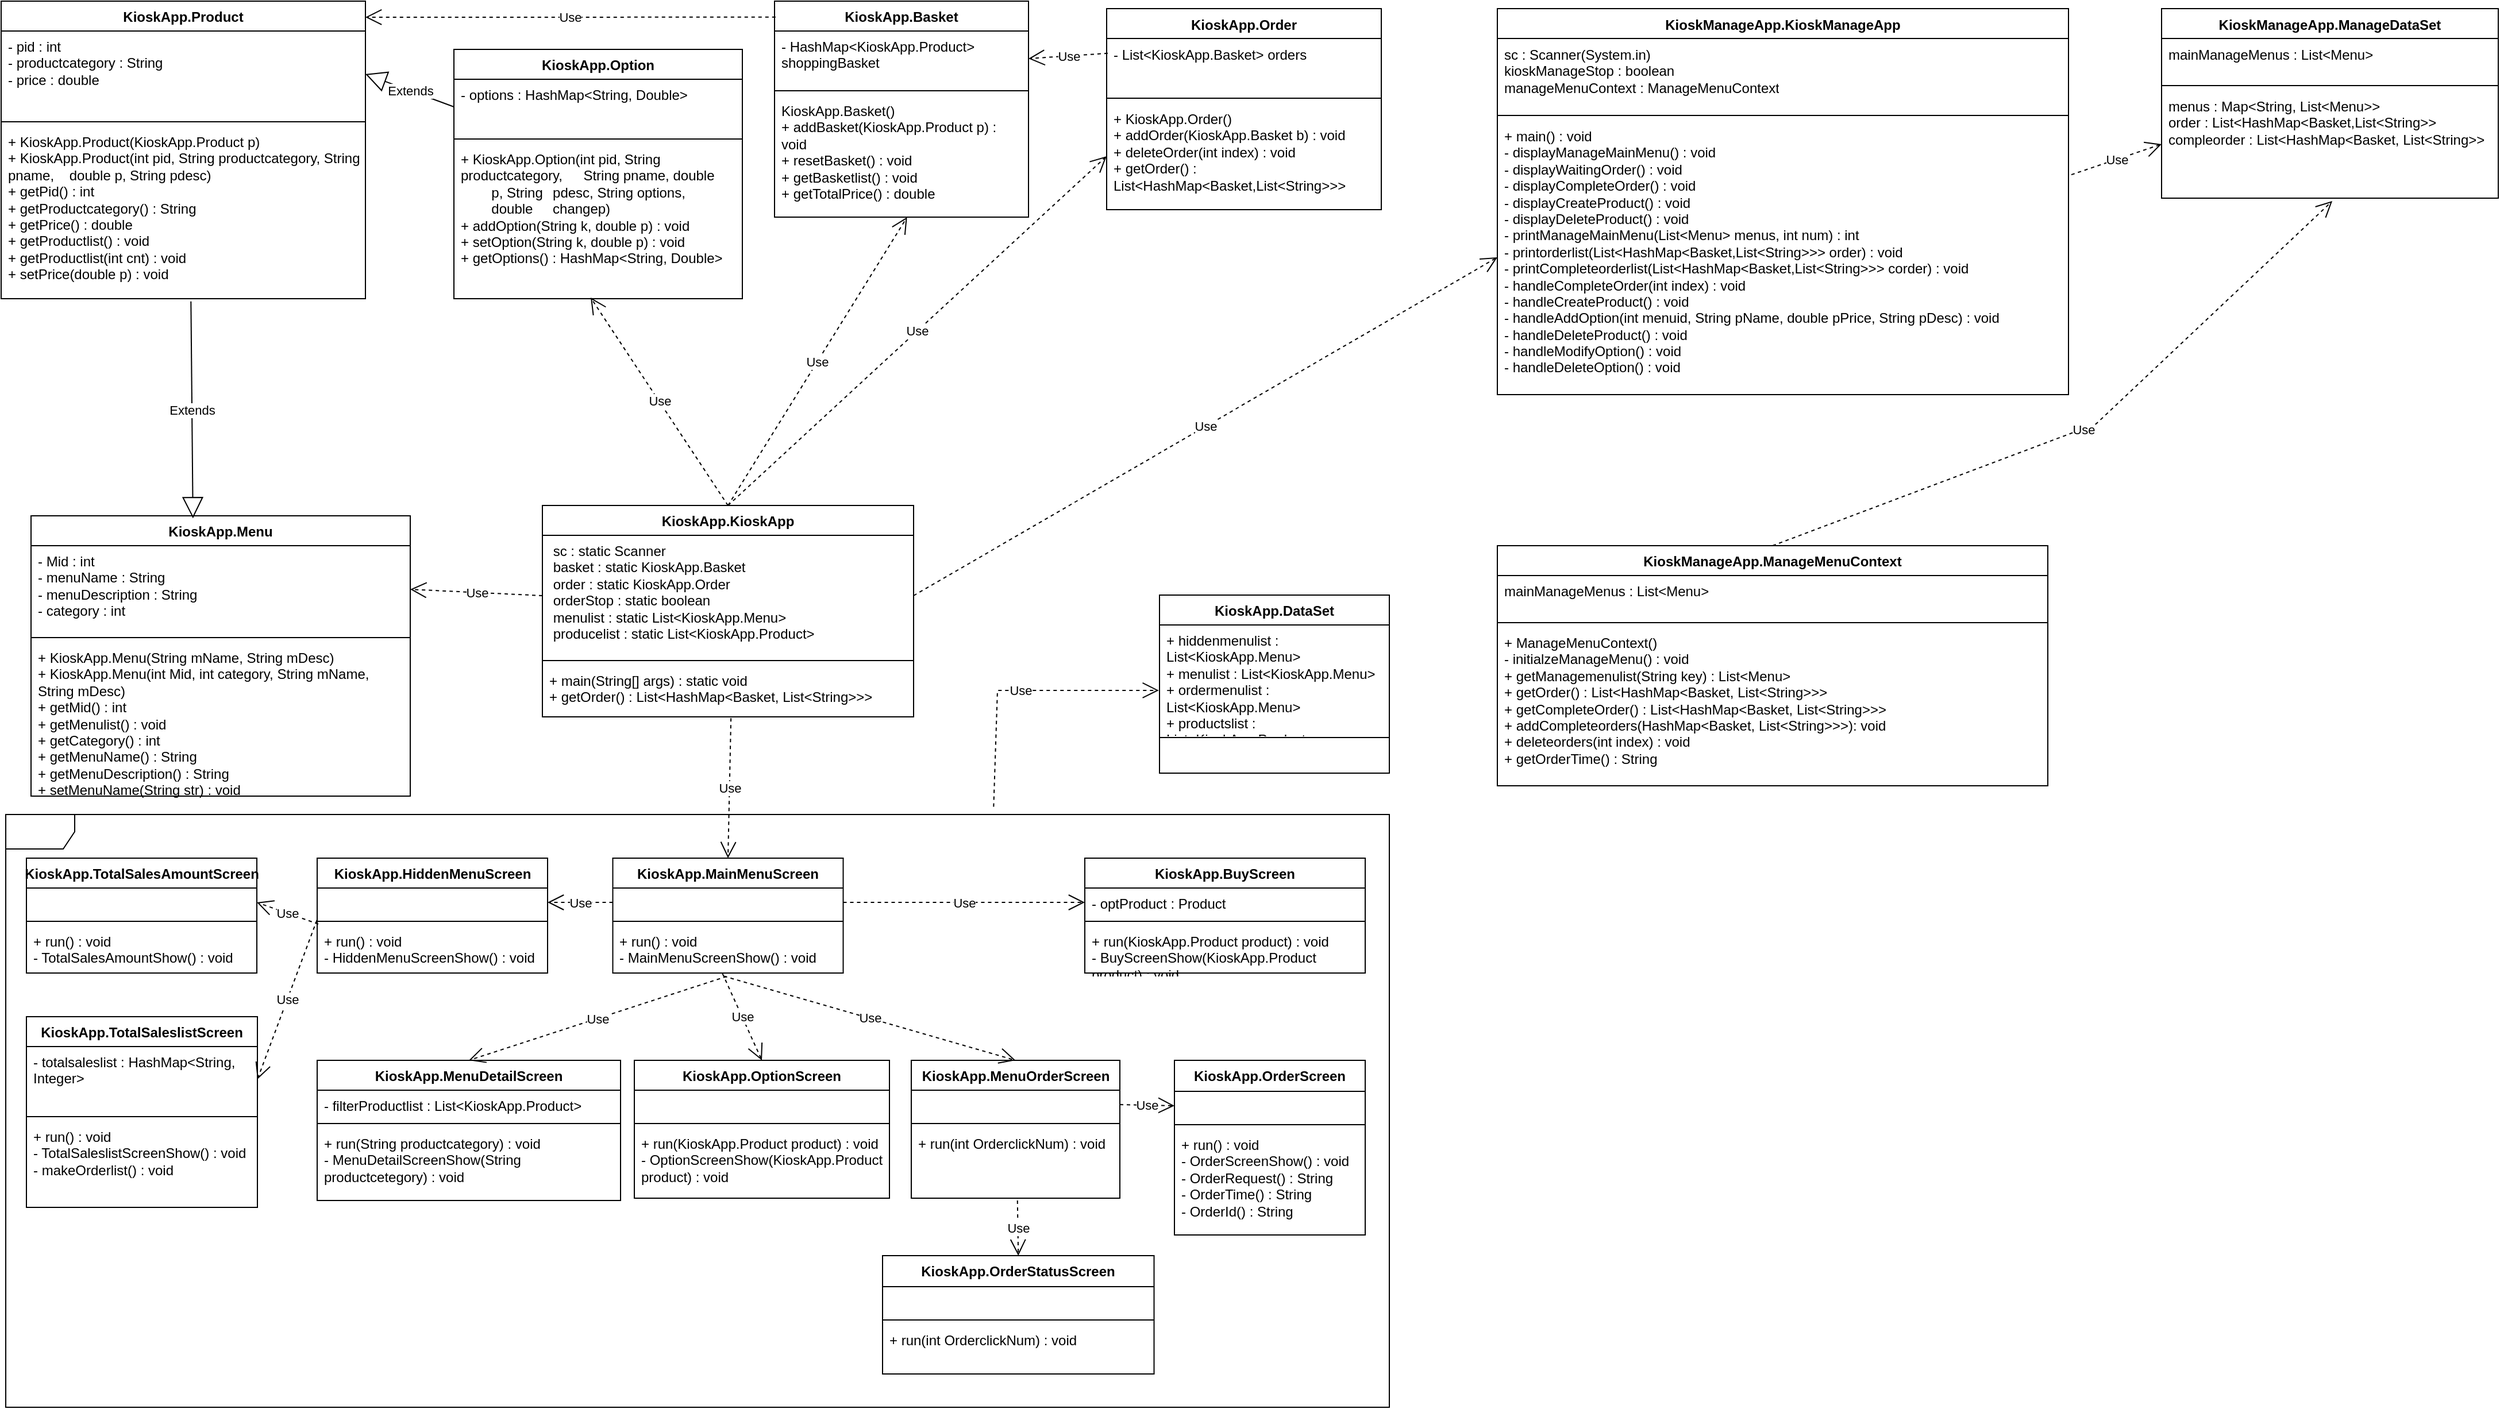 <mxfile version="21.3.7" type="device">
  <diagram name="페이지-1" id="8chevE5_EjU0UTJ9_h3Y">
    <mxGraphModel dx="1409" dy="1591" grid="0" gridSize="10" guides="1" tooltips="1" connect="1" arrows="1" fold="1" page="1" pageScale="1" pageWidth="827" pageHeight="1169" math="0" shadow="0">
      <root>
        <mxCell id="0" />
        <mxCell id="1" parent="0" />
        <mxCell id="Js4T_GquCvH0LP4qP8VL-1" value="KioskApp.KioskApp" style="swimlane;fontStyle=1;align=center;verticalAlign=top;childLayout=stackLayout;horizontal=1;startSize=26;horizontalStack=0;resizeParent=1;resizeParentMax=0;resizeLast=0;collapsible=1;marginBottom=0;whiteSpace=wrap;html=1;" parent="1" vertex="1">
          <mxGeometry x="482" y="454" width="323" height="184" as="geometry" />
        </mxCell>
        <mxCell id="Js4T_GquCvH0LP4qP8VL-2" value="&amp;nbsp;sc : static Scanner&lt;br&gt;&amp;nbsp;basket : static KioskApp.Basket&lt;br&gt;&amp;nbsp;order : static KioskApp.Order&lt;br&gt;&amp;nbsp;orderStop : static boolean&lt;br&gt;&amp;nbsp;menulist : static List&amp;lt;KioskApp.Menu&amp;gt;&lt;br&gt;&amp;nbsp;producelist : static List&amp;lt;KioskApp.Product&amp;gt;" style="text;strokeColor=none;fillColor=none;align=left;verticalAlign=top;spacingLeft=4;spacingRight=4;overflow=hidden;rotatable=0;points=[[0,0.5],[1,0.5]];portConstraint=eastwest;whiteSpace=wrap;html=1;" parent="Js4T_GquCvH0LP4qP8VL-1" vertex="1">
          <mxGeometry y="26" width="323" height="105" as="geometry" />
        </mxCell>
        <mxCell id="Js4T_GquCvH0LP4qP8VL-3" value="" style="line;strokeWidth=1;fillColor=none;align=left;verticalAlign=middle;spacingTop=-1;spacingLeft=3;spacingRight=3;rotatable=0;labelPosition=right;points=[];portConstraint=eastwest;strokeColor=inherit;" parent="Js4T_GquCvH0LP4qP8VL-1" vertex="1">
          <mxGeometry y="131" width="323" height="8" as="geometry" />
        </mxCell>
        <mxCell id="Js4T_GquCvH0LP4qP8VL-4" value="+ main(String[] args) : static void&lt;br&gt;+ getOrder() : List&amp;lt;HashMap&amp;lt;Basket, List&amp;lt;String&amp;gt;&amp;gt;&amp;gt;" style="text;strokeColor=none;fillColor=none;align=left;verticalAlign=top;spacingLeft=4;spacingRight=4;overflow=hidden;rotatable=0;points=[[0,0.5],[1,0.5]];portConstraint=eastwest;whiteSpace=wrap;html=1;" parent="Js4T_GquCvH0LP4qP8VL-1" vertex="1">
          <mxGeometry y="139" width="323" height="45" as="geometry" />
        </mxCell>
        <mxCell id="Js4T_GquCvH0LP4qP8VL-5" value="KioskApp.Product" style="swimlane;fontStyle=1;align=center;verticalAlign=top;childLayout=stackLayout;horizontal=1;startSize=26;horizontalStack=0;resizeParent=1;resizeParentMax=0;resizeLast=0;collapsible=1;marginBottom=0;whiteSpace=wrap;html=1;" parent="1" vertex="1">
          <mxGeometry x="11" y="15" width="317" height="259" as="geometry" />
        </mxCell>
        <mxCell id="Js4T_GquCvH0LP4qP8VL-6" value="- pid : int&lt;br&gt;- productcategory : String&lt;br&gt;- price : double" style="text;strokeColor=none;fillColor=none;align=left;verticalAlign=top;spacingLeft=4;spacingRight=4;overflow=hidden;rotatable=0;points=[[0,0.5],[1,0.5]];portConstraint=eastwest;whiteSpace=wrap;html=1;" parent="Js4T_GquCvH0LP4qP8VL-5" vertex="1">
          <mxGeometry y="26" width="317" height="75" as="geometry" />
        </mxCell>
        <mxCell id="Js4T_GquCvH0LP4qP8VL-7" value="" style="line;strokeWidth=1;fillColor=none;align=left;verticalAlign=middle;spacingTop=-1;spacingLeft=3;spacingRight=3;rotatable=0;labelPosition=right;points=[];portConstraint=eastwest;strokeColor=inherit;" parent="Js4T_GquCvH0LP4qP8VL-5" vertex="1">
          <mxGeometry y="101" width="317" height="8" as="geometry" />
        </mxCell>
        <mxCell id="Js4T_GquCvH0LP4qP8VL-8" value="+ KioskApp.Product(KioskApp.Product p)&lt;br&gt;+ KioskApp.Product(int pid, String productcategory, String pname, &lt;span style=&quot;white-space: pre;&quot;&gt;&#x9;&lt;/span&gt;double p, String pdesc)&lt;br&gt;+ getPid() : int&lt;br&gt;+ getProductcategory() : String&lt;br&gt;+ getPrice() : double&lt;br&gt;+ getProductlist() : void&lt;br&gt;+ getProductlist(int cnt) : void&lt;br&gt;+ setPrice(double p) : void&lt;br&gt;" style="text;strokeColor=none;fillColor=none;align=left;verticalAlign=top;spacingLeft=4;spacingRight=4;overflow=hidden;rotatable=0;points=[[0,0.5],[1,0.5]];portConstraint=eastwest;whiteSpace=wrap;html=1;" parent="Js4T_GquCvH0LP4qP8VL-5" vertex="1">
          <mxGeometry y="109" width="317" height="150" as="geometry" />
        </mxCell>
        <mxCell id="Js4T_GquCvH0LP4qP8VL-9" value="KioskApp.Menu" style="swimlane;fontStyle=1;align=center;verticalAlign=top;childLayout=stackLayout;horizontal=1;startSize=26;horizontalStack=0;resizeParent=1;resizeParentMax=0;resizeLast=0;collapsible=1;marginBottom=0;whiteSpace=wrap;html=1;" parent="1" vertex="1">
          <mxGeometry x="37" y="463" width="330" height="244" as="geometry" />
        </mxCell>
        <mxCell id="Js4T_GquCvH0LP4qP8VL-10" value="- Mid : int&lt;br&gt;- menuName : String&lt;br&gt;- menuDescription : String&lt;br&gt;- category : int" style="text;strokeColor=none;fillColor=none;align=left;verticalAlign=top;spacingLeft=4;spacingRight=4;overflow=hidden;rotatable=0;points=[[0,0.5],[1,0.5]];portConstraint=eastwest;whiteSpace=wrap;html=1;" parent="Js4T_GquCvH0LP4qP8VL-9" vertex="1">
          <mxGeometry y="26" width="330" height="76" as="geometry" />
        </mxCell>
        <mxCell id="Js4T_GquCvH0LP4qP8VL-11" value="" style="line;strokeWidth=1;fillColor=none;align=left;verticalAlign=middle;spacingTop=-1;spacingLeft=3;spacingRight=3;rotatable=0;labelPosition=right;points=[];portConstraint=eastwest;strokeColor=inherit;" parent="Js4T_GquCvH0LP4qP8VL-9" vertex="1">
          <mxGeometry y="102" width="330" height="8" as="geometry" />
        </mxCell>
        <mxCell id="Js4T_GquCvH0LP4qP8VL-12" value="+ KioskApp.Menu(String mName, String mDesc)&lt;br&gt;+ KioskApp.Menu(int Mid, int category, String mName, String mDesc)&lt;br&gt;+ getMid() : int&lt;br&gt;+ getMenulist() : void&lt;br&gt;+ getCategory() : int&lt;br&gt;+ getMenuName() : String&lt;br&gt;+ getMenuDescription() : String&lt;br&gt;+ setMenuName(String str) : void" style="text;strokeColor=none;fillColor=none;align=left;verticalAlign=top;spacingLeft=4;spacingRight=4;overflow=hidden;rotatable=0;points=[[0,0.5],[1,0.5]];portConstraint=eastwest;whiteSpace=wrap;html=1;" parent="Js4T_GquCvH0LP4qP8VL-9" vertex="1">
          <mxGeometry y="110" width="330" height="134" as="geometry" />
        </mxCell>
        <mxCell id="Js4T_GquCvH0LP4qP8VL-13" value="Extends" style="endArrow=block;endSize=16;endFill=0;html=1;rounded=0;exitX=0.521;exitY=1.016;exitDx=0;exitDy=0;exitPerimeter=0;entryX=0.427;entryY=0.009;entryDx=0;entryDy=0;entryPerimeter=0;" parent="1" source="Js4T_GquCvH0LP4qP8VL-8" target="Js4T_GquCvH0LP4qP8VL-9" edge="1">
          <mxGeometry width="160" relative="1" as="geometry">
            <mxPoint x="327" y="568" as="sourcePoint" />
            <mxPoint x="487" y="568" as="targetPoint" />
          </mxGeometry>
        </mxCell>
        <mxCell id="Js4T_GquCvH0LP4qP8VL-14" value="KioskApp.Order" style="swimlane;fontStyle=1;align=center;verticalAlign=top;childLayout=stackLayout;horizontal=1;startSize=26;horizontalStack=0;resizeParent=1;resizeParentMax=0;resizeLast=0;collapsible=1;marginBottom=0;whiteSpace=wrap;html=1;" parent="1" vertex="1">
          <mxGeometry x="973" y="21.5" width="239" height="175" as="geometry" />
        </mxCell>
        <mxCell id="Js4T_GquCvH0LP4qP8VL-15" value="- List&amp;lt;KioskApp.Basket&amp;gt; orders" style="text;strokeColor=none;fillColor=none;align=left;verticalAlign=top;spacingLeft=4;spacingRight=4;overflow=hidden;rotatable=0;points=[[0,0.5],[1,0.5]];portConstraint=eastwest;whiteSpace=wrap;html=1;" parent="Js4T_GquCvH0LP4qP8VL-14" vertex="1">
          <mxGeometry y="26" width="239" height="48" as="geometry" />
        </mxCell>
        <mxCell id="Js4T_GquCvH0LP4qP8VL-16" value="" style="line;strokeWidth=1;fillColor=none;align=left;verticalAlign=middle;spacingTop=-1;spacingLeft=3;spacingRight=3;rotatable=0;labelPosition=right;points=[];portConstraint=eastwest;strokeColor=inherit;" parent="Js4T_GquCvH0LP4qP8VL-14" vertex="1">
          <mxGeometry y="74" width="239" height="8" as="geometry" />
        </mxCell>
        <mxCell id="Js4T_GquCvH0LP4qP8VL-17" value="+ KioskApp.Order()&lt;br&gt;+ addOrder(KioskApp.Basket b) : void&lt;br&gt;+ deleteOrder(int index) : void&lt;br&gt;+ getOrder() : List&amp;lt;HashMap&amp;lt;Basket,List&amp;lt;String&amp;gt;&amp;gt;&amp;gt;" style="text;strokeColor=none;fillColor=none;align=left;verticalAlign=top;spacingLeft=4;spacingRight=4;overflow=hidden;rotatable=0;points=[[0,0.5],[1,0.5]];portConstraint=eastwest;whiteSpace=wrap;html=1;" parent="Js4T_GquCvH0LP4qP8VL-14" vertex="1">
          <mxGeometry y="82" width="239" height="93" as="geometry" />
        </mxCell>
        <mxCell id="Js4T_GquCvH0LP4qP8VL-28" value="Use" style="endArrow=open;endSize=12;dashed=1;html=1;rounded=0;exitX=0;exitY=0.5;exitDx=0;exitDy=0;entryX=1;entryY=0.5;entryDx=0;entryDy=0;" parent="1" source="Js4T_GquCvH0LP4qP8VL-2" target="Js4T_GquCvH0LP4qP8VL-10" edge="1">
          <mxGeometry width="160" relative="1" as="geometry">
            <mxPoint x="277" y="640" as="sourcePoint" />
            <mxPoint x="437" y="640" as="targetPoint" />
          </mxGeometry>
        </mxCell>
        <mxCell id="Js4T_GquCvH0LP4qP8VL-29" value="Use" style="endArrow=open;endSize=12;dashed=1;html=1;rounded=0;exitX=0.5;exitY=0;exitDx=0;exitDy=0;entryX=0;entryY=0.5;entryDx=0;entryDy=0;" parent="1" source="Js4T_GquCvH0LP4qP8VL-1" target="Js4T_GquCvH0LP4qP8VL-17" edge="1">
          <mxGeometry width="160" relative="1" as="geometry">
            <mxPoint x="624" y="400" as="sourcePoint" />
            <mxPoint x="566" y="400" as="targetPoint" />
          </mxGeometry>
        </mxCell>
        <mxCell id="z8rMpdv3ghvo30qRWJ29-1" value="KioskApp.Basket" style="swimlane;fontStyle=1;align=center;verticalAlign=top;childLayout=stackLayout;horizontal=1;startSize=26;horizontalStack=0;resizeParent=1;resizeParentMax=0;resizeLast=0;collapsible=1;marginBottom=0;whiteSpace=wrap;html=1;" parent="1" vertex="1">
          <mxGeometry x="684" y="15" width="221" height="188" as="geometry" />
        </mxCell>
        <mxCell id="z8rMpdv3ghvo30qRWJ29-2" value="- HashMap&amp;lt;KioskApp.Product&amp;gt; shoppingBasket" style="text;strokeColor=none;fillColor=none;align=left;verticalAlign=top;spacingLeft=4;spacingRight=4;overflow=hidden;rotatable=0;points=[[0,0.5],[1,0.5]];portConstraint=eastwest;whiteSpace=wrap;html=1;" parent="z8rMpdv3ghvo30qRWJ29-1" vertex="1">
          <mxGeometry y="26" width="221" height="48" as="geometry" />
        </mxCell>
        <mxCell id="z8rMpdv3ghvo30qRWJ29-3" value="" style="line;strokeWidth=1;fillColor=none;align=left;verticalAlign=middle;spacingTop=-1;spacingLeft=3;spacingRight=3;rotatable=0;labelPosition=right;points=[];portConstraint=eastwest;strokeColor=inherit;" parent="z8rMpdv3ghvo30qRWJ29-1" vertex="1">
          <mxGeometry y="74" width="221" height="8" as="geometry" />
        </mxCell>
        <mxCell id="z8rMpdv3ghvo30qRWJ29-4" value="KioskApp.Basket()&lt;br&gt;+ addBasket(KioskApp.Product p) : void&lt;br&gt;+ resetBasket() : void&lt;br&gt;+ getBasketlist() : void&lt;br&gt;+ getTotalPrice() : double" style="text;strokeColor=none;fillColor=none;align=left;verticalAlign=top;spacingLeft=4;spacingRight=4;overflow=hidden;rotatable=0;points=[[0,0.5],[1,0.5]];portConstraint=eastwest;whiteSpace=wrap;html=1;" parent="z8rMpdv3ghvo30qRWJ29-1" vertex="1">
          <mxGeometry y="82" width="221" height="106" as="geometry" />
        </mxCell>
        <mxCell id="z8rMpdv3ghvo30qRWJ29-5" value="Use" style="endArrow=open;endSize=12;dashed=1;html=1;rounded=0;exitX=0.5;exitY=0;exitDx=0;exitDy=0;entryX=0.522;entryY=1;entryDx=0;entryDy=0;entryPerimeter=0;" parent="1" source="Js4T_GquCvH0LP4qP8VL-1" target="z8rMpdv3ghvo30qRWJ29-4" edge="1">
          <mxGeometry width="160" relative="1" as="geometry">
            <mxPoint x="594" y="476" as="sourcePoint" />
            <mxPoint x="490" y="137" as="targetPoint" />
          </mxGeometry>
        </mxCell>
        <mxCell id="z8rMpdv3ghvo30qRWJ29-6" value="Use" style="endArrow=open;endSize=12;dashed=1;html=1;rounded=0;exitX=0.004;exitY=0.269;exitDx=0;exitDy=0;entryX=1;entryY=0.5;entryDx=0;entryDy=0;exitPerimeter=0;" parent="1" source="Js4T_GquCvH0LP4qP8VL-15" target="z8rMpdv3ghvo30qRWJ29-2" edge="1">
          <mxGeometry width="160" relative="1" as="geometry">
            <mxPoint x="387" y="504" as="sourcePoint" />
            <mxPoint x="547" y="504" as="targetPoint" />
          </mxGeometry>
        </mxCell>
        <mxCell id="z8rMpdv3ghvo30qRWJ29-7" value="Use" style="endArrow=open;endSize=12;dashed=1;html=1;rounded=0;exitX=0.004;exitY=0.074;exitDx=0;exitDy=0;entryX=1;entryY=0.054;entryDx=0;entryDy=0;exitPerimeter=0;entryPerimeter=0;" parent="1" source="z8rMpdv3ghvo30qRWJ29-1" target="Js4T_GquCvH0LP4qP8VL-5" edge="1">
          <mxGeometry width="160" relative="1" as="geometry">
            <mxPoint x="692" y="84" as="sourcePoint" />
            <mxPoint x="644" y="86" as="targetPoint" />
          </mxGeometry>
        </mxCell>
        <mxCell id="z8rMpdv3ghvo30qRWJ29-8" value="KioskApp.Option" style="swimlane;fontStyle=1;align=center;verticalAlign=top;childLayout=stackLayout;horizontal=1;startSize=26;horizontalStack=0;resizeParent=1;resizeParentMax=0;resizeLast=0;collapsible=1;marginBottom=0;whiteSpace=wrap;html=1;" parent="1" vertex="1">
          <mxGeometry x="405" y="57" width="251" height="217" as="geometry" />
        </mxCell>
        <mxCell id="z8rMpdv3ghvo30qRWJ29-9" value="- options : HashMap&amp;lt;String, Double&amp;gt;" style="text;strokeColor=none;fillColor=none;align=left;verticalAlign=top;spacingLeft=4;spacingRight=4;overflow=hidden;rotatable=0;points=[[0,0.5],[1,0.5]];portConstraint=eastwest;whiteSpace=wrap;html=1;" parent="z8rMpdv3ghvo30qRWJ29-8" vertex="1">
          <mxGeometry y="26" width="251" height="48" as="geometry" />
        </mxCell>
        <mxCell id="z8rMpdv3ghvo30qRWJ29-10" value="" style="line;strokeWidth=1;fillColor=none;align=left;verticalAlign=middle;spacingTop=-1;spacingLeft=3;spacingRight=3;rotatable=0;labelPosition=right;points=[];portConstraint=eastwest;strokeColor=inherit;" parent="z8rMpdv3ghvo30qRWJ29-8" vertex="1">
          <mxGeometry y="74" width="251" height="8" as="geometry" />
        </mxCell>
        <mxCell id="z8rMpdv3ghvo30qRWJ29-11" value="+ KioskApp.Option(int pid, String productcategory, &lt;span style=&quot;white-space: pre;&quot;&gt;&#x9;&lt;/span&gt;String pname, double &lt;span style=&quot;white-space: pre;&quot;&gt;&#x9;&lt;/span&gt;p, String &lt;span style=&quot;white-space: pre;&quot;&gt;&#x9;&lt;/span&gt;pdesc, String options, &lt;span style=&quot;white-space: pre;&quot;&gt;&#x9;&lt;/span&gt;double &lt;span style=&quot;white-space: pre;&quot;&gt;&#x9;&lt;/span&gt;changep)&lt;br&gt;+ addOption(String k, double p) : void&lt;br&gt;+ setOption(String k, double p) : void&lt;br&gt;+ getOptions() : HashMap&amp;lt;String, Double&amp;gt;" style="text;strokeColor=none;fillColor=none;align=left;verticalAlign=top;spacingLeft=4;spacingRight=4;overflow=hidden;rotatable=0;points=[[0,0.5],[1,0.5]];portConstraint=eastwest;whiteSpace=wrap;html=1;" parent="z8rMpdv3ghvo30qRWJ29-8" vertex="1">
          <mxGeometry y="82" width="251" height="135" as="geometry" />
        </mxCell>
        <mxCell id="z8rMpdv3ghvo30qRWJ29-12" value="Extends" style="endArrow=block;endSize=16;endFill=0;html=1;rounded=0;exitX=0;exitY=0.5;exitDx=0;exitDy=0;entryX=1;entryY=0.5;entryDx=0;entryDy=0;" parent="1" source="z8rMpdv3ghvo30qRWJ29-9" target="Js4T_GquCvH0LP4qP8VL-6" edge="1">
          <mxGeometry width="160" relative="1" as="geometry">
            <mxPoint x="194" y="286" as="sourcePoint" />
            <mxPoint x="202" y="476" as="targetPoint" />
          </mxGeometry>
        </mxCell>
        <mxCell id="z8rMpdv3ghvo30qRWJ29-13" value="Use" style="endArrow=open;endSize=12;dashed=1;html=1;rounded=0;exitX=0.5;exitY=0;exitDx=0;exitDy=0;entryX=0.474;entryY=0.993;entryDx=0;entryDy=0;entryPerimeter=0;" parent="1" source="Js4T_GquCvH0LP4qP8VL-1" target="z8rMpdv3ghvo30qRWJ29-11" edge="1">
          <mxGeometry width="160" relative="1" as="geometry">
            <mxPoint x="654" y="464" as="sourcePoint" />
            <mxPoint x="1012" y="225" as="targetPoint" />
          </mxGeometry>
        </mxCell>
        <mxCell id="b_IHAeG3Zsg993ekwTC9-1" value="KioskApp.BuyScreen" style="swimlane;fontStyle=1;align=center;verticalAlign=top;childLayout=stackLayout;horizontal=1;startSize=26;horizontalStack=0;resizeParent=1;resizeParentMax=0;resizeLast=0;collapsible=1;marginBottom=0;whiteSpace=wrap;html=1;" parent="1" vertex="1">
          <mxGeometry x="954" y="761" width="244" height="100" as="geometry" />
        </mxCell>
        <mxCell id="b_IHAeG3Zsg993ekwTC9-2" value="- optProduct : Product" style="text;strokeColor=none;fillColor=none;align=left;verticalAlign=top;spacingLeft=4;spacingRight=4;overflow=hidden;rotatable=0;points=[[0,0.5],[1,0.5]];portConstraint=eastwest;whiteSpace=wrap;html=1;" parent="b_IHAeG3Zsg993ekwTC9-1" vertex="1">
          <mxGeometry y="26" width="244" height="25" as="geometry" />
        </mxCell>
        <mxCell id="b_IHAeG3Zsg993ekwTC9-3" value="" style="line;strokeWidth=1;fillColor=none;align=left;verticalAlign=middle;spacingTop=-1;spacingLeft=3;spacingRight=3;rotatable=0;labelPosition=right;points=[];portConstraint=eastwest;strokeColor=inherit;" parent="b_IHAeG3Zsg993ekwTC9-1" vertex="1">
          <mxGeometry y="51" width="244" height="8" as="geometry" />
        </mxCell>
        <mxCell id="b_IHAeG3Zsg993ekwTC9-4" value="+ run(KioskApp.Product product) : void&lt;br&gt;- BuyScreenShow(KioskApp.Product product) : void" style="text;strokeColor=none;fillColor=none;align=left;verticalAlign=top;spacingLeft=4;spacingRight=4;overflow=hidden;rotatable=0;points=[[0,0.5],[1,0.5]];portConstraint=eastwest;whiteSpace=wrap;html=1;" parent="b_IHAeG3Zsg993ekwTC9-1" vertex="1">
          <mxGeometry y="59" width="244" height="41" as="geometry" />
        </mxCell>
        <mxCell id="b_IHAeG3Zsg993ekwTC9-5" value="KioskApp.DataSet" style="swimlane;fontStyle=1;align=center;verticalAlign=top;childLayout=stackLayout;horizontal=1;startSize=26;horizontalStack=0;resizeParent=1;resizeParentMax=0;resizeLast=0;collapsible=1;marginBottom=0;whiteSpace=wrap;html=1;" parent="1" vertex="1">
          <mxGeometry x="1019" y="532" width="200" height="155" as="geometry" />
        </mxCell>
        <mxCell id="b_IHAeG3Zsg993ekwTC9-6" value="+ hiddenmenulist : List&amp;lt;KioskApp.Menu&amp;gt;&lt;br&gt;+ menulist : List&amp;lt;KioskApp.Menu&amp;gt;&lt;br&gt;+ ordermenulist : List&amp;lt;KioskApp.Menu&amp;gt;&lt;br&gt;+ productslist : List&amp;lt;KioskApp.Product&amp;gt;&lt;br&gt;+ productOptionlist : List&amp;lt;KioskApp.Option&amp;gt;" style="text;strokeColor=none;fillColor=none;align=left;verticalAlign=top;spacingLeft=4;spacingRight=4;overflow=hidden;rotatable=0;points=[[0,0.5],[1,0.5]];portConstraint=eastwest;whiteSpace=wrap;html=1;" parent="b_IHAeG3Zsg993ekwTC9-5" vertex="1">
          <mxGeometry y="26" width="200" height="94" as="geometry" />
        </mxCell>
        <mxCell id="b_IHAeG3Zsg993ekwTC9-7" value="" style="line;strokeWidth=1;fillColor=none;align=left;verticalAlign=middle;spacingTop=-1;spacingLeft=3;spacingRight=3;rotatable=0;labelPosition=right;points=[];portConstraint=eastwest;strokeColor=inherit;" parent="b_IHAeG3Zsg993ekwTC9-5" vertex="1">
          <mxGeometry y="120" width="200" height="8" as="geometry" />
        </mxCell>
        <mxCell id="b_IHAeG3Zsg993ekwTC9-8" value="&amp;nbsp;" style="text;strokeColor=none;fillColor=none;align=left;verticalAlign=top;spacingLeft=4;spacingRight=4;overflow=hidden;rotatable=0;points=[[0,0.5],[1,0.5]];portConstraint=eastwest;whiteSpace=wrap;html=1;" parent="b_IHAeG3Zsg993ekwTC9-5" vertex="1">
          <mxGeometry y="128" width="200" height="27" as="geometry" />
        </mxCell>
        <mxCell id="b_IHAeG3Zsg993ekwTC9-9" value="KioskApp.HiddenMenuScreen" style="swimlane;fontStyle=1;align=center;verticalAlign=top;childLayout=stackLayout;horizontal=1;startSize=26;horizontalStack=0;resizeParent=1;resizeParentMax=0;resizeLast=0;collapsible=1;marginBottom=0;whiteSpace=wrap;html=1;" parent="1" vertex="1">
          <mxGeometry x="286" y="761" width="200.5" height="100" as="geometry" />
        </mxCell>
        <mxCell id="b_IHAeG3Zsg993ekwTC9-10" value="&amp;nbsp;" style="text;strokeColor=none;fillColor=none;align=left;verticalAlign=top;spacingLeft=4;spacingRight=4;overflow=hidden;rotatable=0;points=[[0,0.5],[1,0.5]];portConstraint=eastwest;whiteSpace=wrap;html=1;" parent="b_IHAeG3Zsg993ekwTC9-9" vertex="1">
          <mxGeometry y="26" width="200.5" height="25" as="geometry" />
        </mxCell>
        <mxCell id="b_IHAeG3Zsg993ekwTC9-11" value="" style="line;strokeWidth=1;fillColor=none;align=left;verticalAlign=middle;spacingTop=-1;spacingLeft=3;spacingRight=3;rotatable=0;labelPosition=right;points=[];portConstraint=eastwest;strokeColor=inherit;" parent="b_IHAeG3Zsg993ekwTC9-9" vertex="1">
          <mxGeometry y="51" width="200.5" height="8" as="geometry" />
        </mxCell>
        <mxCell id="b_IHAeG3Zsg993ekwTC9-12" value="+ run() : void&lt;br&gt;- HiddenMenuScreenShow() : void" style="text;strokeColor=none;fillColor=none;align=left;verticalAlign=top;spacingLeft=4;spacingRight=4;overflow=hidden;rotatable=0;points=[[0,0.5],[1,0.5]];portConstraint=eastwest;whiteSpace=wrap;html=1;" parent="b_IHAeG3Zsg993ekwTC9-9" vertex="1">
          <mxGeometry y="59" width="200.5" height="41" as="geometry" />
        </mxCell>
        <mxCell id="b_IHAeG3Zsg993ekwTC9-13" value="KioskApp.MainMenuScreen" style="swimlane;fontStyle=1;align=center;verticalAlign=top;childLayout=stackLayout;horizontal=1;startSize=26;horizontalStack=0;resizeParent=1;resizeParentMax=0;resizeLast=0;collapsible=1;marginBottom=0;whiteSpace=wrap;html=1;" parent="1" vertex="1">
          <mxGeometry x="543.25" y="761" width="200.5" height="100" as="geometry" />
        </mxCell>
        <mxCell id="b_IHAeG3Zsg993ekwTC9-14" value="&amp;nbsp;" style="text;strokeColor=none;fillColor=none;align=left;verticalAlign=top;spacingLeft=4;spacingRight=4;overflow=hidden;rotatable=0;points=[[0,0.5],[1,0.5]];portConstraint=eastwest;whiteSpace=wrap;html=1;" parent="b_IHAeG3Zsg993ekwTC9-13" vertex="1">
          <mxGeometry y="26" width="200.5" height="25" as="geometry" />
        </mxCell>
        <mxCell id="b_IHAeG3Zsg993ekwTC9-15" value="" style="line;strokeWidth=1;fillColor=none;align=left;verticalAlign=middle;spacingTop=-1;spacingLeft=3;spacingRight=3;rotatable=0;labelPosition=right;points=[];portConstraint=eastwest;strokeColor=inherit;" parent="b_IHAeG3Zsg993ekwTC9-13" vertex="1">
          <mxGeometry y="51" width="200.5" height="8" as="geometry" />
        </mxCell>
        <mxCell id="b_IHAeG3Zsg993ekwTC9-16" value="+ run() : void&lt;br&gt;- MainMenuScreenShow() : void" style="text;strokeColor=none;fillColor=none;align=left;verticalAlign=top;spacingLeft=4;spacingRight=4;overflow=hidden;rotatable=0;points=[[0,0.5],[1,0.5]];portConstraint=eastwest;whiteSpace=wrap;html=1;" parent="b_IHAeG3Zsg993ekwTC9-13" vertex="1">
          <mxGeometry y="59" width="200.5" height="41" as="geometry" />
        </mxCell>
        <mxCell id="b_IHAeG3Zsg993ekwTC9-17" value="KioskApp.MenuDetailScreen" style="swimlane;fontStyle=1;align=center;verticalAlign=top;childLayout=stackLayout;horizontal=1;startSize=26;horizontalStack=0;resizeParent=1;resizeParentMax=0;resizeLast=0;collapsible=1;marginBottom=0;whiteSpace=wrap;html=1;" parent="1" vertex="1">
          <mxGeometry x="286" y="937" width="264" height="122" as="geometry" />
        </mxCell>
        <mxCell id="b_IHAeG3Zsg993ekwTC9-18" value="- filterProductlist : List&amp;lt;KioskApp.Product&amp;gt;" style="text;strokeColor=none;fillColor=none;align=left;verticalAlign=top;spacingLeft=4;spacingRight=4;overflow=hidden;rotatable=0;points=[[0,0.5],[1,0.5]];portConstraint=eastwest;whiteSpace=wrap;html=1;" parent="b_IHAeG3Zsg993ekwTC9-17" vertex="1">
          <mxGeometry y="26" width="264" height="25" as="geometry" />
        </mxCell>
        <mxCell id="b_IHAeG3Zsg993ekwTC9-19" value="" style="line;strokeWidth=1;fillColor=none;align=left;verticalAlign=middle;spacingTop=-1;spacingLeft=3;spacingRight=3;rotatable=0;labelPosition=right;points=[];portConstraint=eastwest;strokeColor=inherit;" parent="b_IHAeG3Zsg993ekwTC9-17" vertex="1">
          <mxGeometry y="51" width="264" height="8" as="geometry" />
        </mxCell>
        <mxCell id="b_IHAeG3Zsg993ekwTC9-20" value="+ run(String productcategory) : void&lt;br&gt;- MenuDetailScreenShow(String productcetegory) : void" style="text;strokeColor=none;fillColor=none;align=left;verticalAlign=top;spacingLeft=4;spacingRight=4;overflow=hidden;rotatable=0;points=[[0,0.5],[1,0.5]];portConstraint=eastwest;whiteSpace=wrap;html=1;" parent="b_IHAeG3Zsg993ekwTC9-17" vertex="1">
          <mxGeometry y="59" width="264" height="63" as="geometry" />
        </mxCell>
        <mxCell id="b_IHAeG3Zsg993ekwTC9-21" value="KioskApp.OptionScreen" style="swimlane;fontStyle=1;align=center;verticalAlign=top;childLayout=stackLayout;horizontal=1;startSize=26;horizontalStack=0;resizeParent=1;resizeParentMax=0;resizeLast=0;collapsible=1;marginBottom=0;whiteSpace=wrap;html=1;" parent="1" vertex="1">
          <mxGeometry x="562" y="937" width="222" height="120" as="geometry" />
        </mxCell>
        <mxCell id="b_IHAeG3Zsg993ekwTC9-22" value="&amp;nbsp;" style="text;strokeColor=none;fillColor=none;align=left;verticalAlign=top;spacingLeft=4;spacingRight=4;overflow=hidden;rotatable=0;points=[[0,0.5],[1,0.5]];portConstraint=eastwest;whiteSpace=wrap;html=1;" parent="b_IHAeG3Zsg993ekwTC9-21" vertex="1">
          <mxGeometry y="26" width="222" height="25" as="geometry" />
        </mxCell>
        <mxCell id="b_IHAeG3Zsg993ekwTC9-23" value="" style="line;strokeWidth=1;fillColor=none;align=left;verticalAlign=middle;spacingTop=-1;spacingLeft=3;spacingRight=3;rotatable=0;labelPosition=right;points=[];portConstraint=eastwest;strokeColor=inherit;" parent="b_IHAeG3Zsg993ekwTC9-21" vertex="1">
          <mxGeometry y="51" width="222" height="8" as="geometry" />
        </mxCell>
        <mxCell id="b_IHAeG3Zsg993ekwTC9-24" value="+ run(KioskApp.Product product) : void&lt;br&gt;- OptionScreenShow(KioskApp.Product product) : void" style="text;strokeColor=none;fillColor=none;align=left;verticalAlign=top;spacingLeft=4;spacingRight=4;overflow=hidden;rotatable=0;points=[[0,0.5],[1,0.5]];portConstraint=eastwest;whiteSpace=wrap;html=1;" parent="b_IHAeG3Zsg993ekwTC9-21" vertex="1">
          <mxGeometry y="59" width="222" height="61" as="geometry" />
        </mxCell>
        <mxCell id="b_IHAeG3Zsg993ekwTC9-25" value="KioskApp.OrderScreen" style="swimlane;fontStyle=1;align=center;verticalAlign=top;childLayout=stackLayout;horizontal=1;startSize=27;horizontalStack=0;resizeParent=1;resizeParentMax=0;resizeLast=0;collapsible=1;marginBottom=0;whiteSpace=wrap;html=1;" parent="1" vertex="1">
          <mxGeometry x="1032" y="937" width="166" height="152" as="geometry" />
        </mxCell>
        <mxCell id="b_IHAeG3Zsg993ekwTC9-26" value="&amp;nbsp;" style="text;strokeColor=none;fillColor=none;align=left;verticalAlign=top;spacingLeft=4;spacingRight=4;overflow=hidden;rotatable=0;points=[[0,0.5],[1,0.5]];portConstraint=eastwest;whiteSpace=wrap;html=1;" parent="b_IHAeG3Zsg993ekwTC9-25" vertex="1">
          <mxGeometry y="27" width="166" height="25" as="geometry" />
        </mxCell>
        <mxCell id="b_IHAeG3Zsg993ekwTC9-27" value="" style="line;strokeWidth=1;fillColor=none;align=left;verticalAlign=middle;spacingTop=-1;spacingLeft=3;spacingRight=3;rotatable=0;labelPosition=right;points=[];portConstraint=eastwest;strokeColor=inherit;" parent="b_IHAeG3Zsg993ekwTC9-25" vertex="1">
          <mxGeometry y="52" width="166" height="8" as="geometry" />
        </mxCell>
        <mxCell id="b_IHAeG3Zsg993ekwTC9-28" value="+ run() : void&lt;br&gt;- OrderScreenShow() : void&lt;br&gt;- OrderRequest() : String&lt;br&gt;- OrderTime() : String&lt;br&gt;- OrderId() : String" style="text;strokeColor=none;fillColor=none;align=left;verticalAlign=top;spacingLeft=4;spacingRight=4;overflow=hidden;rotatable=0;points=[[0,0.5],[1,0.5]];portConstraint=eastwest;whiteSpace=wrap;html=1;" parent="b_IHAeG3Zsg993ekwTC9-25" vertex="1">
          <mxGeometry y="60" width="166" height="92" as="geometry" />
        </mxCell>
        <mxCell id="b_IHAeG3Zsg993ekwTC9-29" value="KioskApp.TotalSalesAmountScreen" style="swimlane;fontStyle=1;align=center;verticalAlign=top;childLayout=stackLayout;horizontal=1;startSize=26;horizontalStack=0;resizeParent=1;resizeParentMax=0;resizeLast=0;collapsible=1;marginBottom=0;whiteSpace=wrap;html=1;" parent="1" vertex="1">
          <mxGeometry x="33" y="761" width="200.5" height="100" as="geometry" />
        </mxCell>
        <mxCell id="b_IHAeG3Zsg993ekwTC9-30" value="&amp;nbsp;" style="text;strokeColor=none;fillColor=none;align=left;verticalAlign=top;spacingLeft=4;spacingRight=4;overflow=hidden;rotatable=0;points=[[0,0.5],[1,0.5]];portConstraint=eastwest;whiteSpace=wrap;html=1;" parent="b_IHAeG3Zsg993ekwTC9-29" vertex="1">
          <mxGeometry y="26" width="200.5" height="25" as="geometry" />
        </mxCell>
        <mxCell id="b_IHAeG3Zsg993ekwTC9-31" value="" style="line;strokeWidth=1;fillColor=none;align=left;verticalAlign=middle;spacingTop=-1;spacingLeft=3;spacingRight=3;rotatable=0;labelPosition=right;points=[];portConstraint=eastwest;strokeColor=inherit;" parent="b_IHAeG3Zsg993ekwTC9-29" vertex="1">
          <mxGeometry y="51" width="200.5" height="8" as="geometry" />
        </mxCell>
        <mxCell id="b_IHAeG3Zsg993ekwTC9-32" value="+ run() : void&lt;br&gt;- TotalSalesAmountShow() : void" style="text;strokeColor=none;fillColor=none;align=left;verticalAlign=top;spacingLeft=4;spacingRight=4;overflow=hidden;rotatable=0;points=[[0,0.5],[1,0.5]];portConstraint=eastwest;whiteSpace=wrap;html=1;" parent="b_IHAeG3Zsg993ekwTC9-29" vertex="1">
          <mxGeometry y="59" width="200.5" height="41" as="geometry" />
        </mxCell>
        <mxCell id="b_IHAeG3Zsg993ekwTC9-33" value="KioskApp.TotalSaleslistScreen" style="swimlane;fontStyle=1;align=center;verticalAlign=top;childLayout=stackLayout;horizontal=1;startSize=26;horizontalStack=0;resizeParent=1;resizeParentMax=0;resizeLast=0;collapsible=1;marginBottom=0;whiteSpace=wrap;html=1;" parent="1" vertex="1">
          <mxGeometry x="33" y="899" width="201" height="166" as="geometry" />
        </mxCell>
        <mxCell id="b_IHAeG3Zsg993ekwTC9-34" value="- totalsaleslist : HashMap&amp;lt;String, Integer&amp;gt;" style="text;strokeColor=none;fillColor=none;align=left;verticalAlign=top;spacingLeft=4;spacingRight=4;overflow=hidden;rotatable=0;points=[[0,0.5],[1,0.5]];portConstraint=eastwest;whiteSpace=wrap;html=1;" parent="b_IHAeG3Zsg993ekwTC9-33" vertex="1">
          <mxGeometry y="26" width="201" height="57" as="geometry" />
        </mxCell>
        <mxCell id="b_IHAeG3Zsg993ekwTC9-35" value="" style="line;strokeWidth=1;fillColor=none;align=left;verticalAlign=middle;spacingTop=-1;spacingLeft=3;spacingRight=3;rotatable=0;labelPosition=right;points=[];portConstraint=eastwest;strokeColor=inherit;" parent="b_IHAeG3Zsg993ekwTC9-33" vertex="1">
          <mxGeometry y="83" width="201" height="8" as="geometry" />
        </mxCell>
        <mxCell id="b_IHAeG3Zsg993ekwTC9-36" value="+ run() : void&lt;br&gt;- TotalSaleslistScreenShow() : void&lt;br&gt;- makeOrderlist() : void" style="text;strokeColor=none;fillColor=none;align=left;verticalAlign=top;spacingLeft=4;spacingRight=4;overflow=hidden;rotatable=0;points=[[0,0.5],[1,0.5]];portConstraint=eastwest;whiteSpace=wrap;html=1;" parent="b_IHAeG3Zsg993ekwTC9-33" vertex="1">
          <mxGeometry y="91" width="201" height="75" as="geometry" />
        </mxCell>
        <mxCell id="b_IHAeG3Zsg993ekwTC9-37" value="Use" style="endArrow=open;endSize=12;dashed=1;html=1;rounded=0;exitX=0.508;exitY=1.026;exitDx=0;exitDy=0;entryX=0.5;entryY=0;entryDx=0;entryDy=0;exitPerimeter=0;" parent="1" source="Js4T_GquCvH0LP4qP8VL-4" target="b_IHAeG3Zsg993ekwTC9-13" edge="1">
          <mxGeometry width="160" relative="1" as="geometry">
            <mxPoint x="492" y="543" as="sourcePoint" />
            <mxPoint x="386" y="540" as="targetPoint" />
          </mxGeometry>
        </mxCell>
        <mxCell id="b_IHAeG3Zsg993ekwTC9-38" value="Use" style="endArrow=open;endSize=12;dashed=1;html=1;rounded=0;exitX=0;exitY=0.5;exitDx=0;exitDy=0;entryX=1;entryY=0.5;entryDx=0;entryDy=0;" parent="1" source="b_IHAeG3Zsg993ekwTC9-14" target="b_IHAeG3Zsg993ekwTC9-10" edge="1">
          <mxGeometry width="160" relative="1" as="geometry">
            <mxPoint x="502" y="553" as="sourcePoint" />
            <mxPoint x="396" y="550" as="targetPoint" />
          </mxGeometry>
        </mxCell>
        <mxCell id="b_IHAeG3Zsg993ekwTC9-39" value="Use" style="endArrow=open;endSize=12;dashed=1;html=1;rounded=0;exitX=0.005;exitY=-0.039;exitDx=0;exitDy=0;entryX=1;entryY=0.5;entryDx=0;entryDy=0;exitPerimeter=0;" parent="1" source="b_IHAeG3Zsg993ekwTC9-12" target="b_IHAeG3Zsg993ekwTC9-30" edge="1">
          <mxGeometry width="160" relative="1" as="geometry">
            <mxPoint x="512" y="563" as="sourcePoint" />
            <mxPoint x="406" y="560" as="targetPoint" />
          </mxGeometry>
        </mxCell>
        <mxCell id="b_IHAeG3Zsg993ekwTC9-40" value="Use" style="endArrow=open;endSize=12;dashed=1;html=1;rounded=0;exitX=-0.001;exitY=-0.125;exitDx=0;exitDy=0;entryX=1;entryY=0.5;entryDx=0;entryDy=0;exitPerimeter=0;" parent="1" source="b_IHAeG3Zsg993ekwTC9-12" target="b_IHAeG3Zsg993ekwTC9-34" edge="1">
          <mxGeometry width="160" relative="1" as="geometry">
            <mxPoint x="522" y="573" as="sourcePoint" />
            <mxPoint x="416" y="570" as="targetPoint" />
          </mxGeometry>
        </mxCell>
        <mxCell id="b_IHAeG3Zsg993ekwTC9-41" value="Use" style="endArrow=open;endSize=12;dashed=1;html=1;rounded=0;exitX=0.494;exitY=1.073;exitDx=0;exitDy=0;entryX=0.5;entryY=0;entryDx=0;entryDy=0;exitPerimeter=0;" parent="1" source="b_IHAeG3Zsg993ekwTC9-16" target="b_IHAeG3Zsg993ekwTC9-17" edge="1">
          <mxGeometry width="160" relative="1" as="geometry">
            <mxPoint x="557" y="725" as="sourcePoint" />
            <mxPoint x="496" y="847" as="targetPoint" />
          </mxGeometry>
        </mxCell>
        <mxCell id="b_IHAeG3Zsg993ekwTC9-42" value="Use" style="endArrow=open;endSize=12;dashed=1;html=1;rounded=0;exitX=0.476;exitY=1.01;exitDx=0;exitDy=0;entryX=0.5;entryY=0;entryDx=0;entryDy=0;exitPerimeter=0;" parent="1" source="b_IHAeG3Zsg993ekwTC9-16" target="b_IHAeG3Zsg993ekwTC9-21" edge="1">
          <mxGeometry width="160" relative="1" as="geometry">
            <mxPoint x="567" y="735" as="sourcePoint" />
            <mxPoint x="506" y="857" as="targetPoint" />
          </mxGeometry>
        </mxCell>
        <mxCell id="b_IHAeG3Zsg993ekwTC9-43" value="Use" style="endArrow=open;endSize=12;dashed=1;html=1;rounded=0;exitX=1;exitY=0.5;exitDx=0;exitDy=0;entryX=0;entryY=0.5;entryDx=0;entryDy=0;" parent="1" source="EI10t5GDT0sosV7Q-k9l-2" target="b_IHAeG3Zsg993ekwTC9-26" edge="1">
          <mxGeometry width="160" relative="1" as="geometry">
            <mxPoint x="657" y="787" as="sourcePoint" />
            <mxPoint x="764" y="946" as="targetPoint" />
          </mxGeometry>
        </mxCell>
        <mxCell id="b_IHAeG3Zsg993ekwTC9-44" value="Use" style="endArrow=open;endSize=12;dashed=1;html=1;rounded=0;exitX=1;exitY=0.5;exitDx=0;exitDy=0;entryX=0;entryY=0.5;entryDx=0;entryDy=0;" parent="1" source="b_IHAeG3Zsg993ekwTC9-14" target="b_IHAeG3Zsg993ekwTC9-2" edge="1">
          <mxGeometry width="160" relative="1" as="geometry">
            <mxPoint x="667" y="797" as="sourcePoint" />
            <mxPoint x="774" y="956" as="targetPoint" />
          </mxGeometry>
        </mxCell>
        <mxCell id="b_IHAeG3Zsg993ekwTC9-45" value="" style="shape=umlFrame;whiteSpace=wrap;html=1;pointerEvents=0;" parent="1" vertex="1">
          <mxGeometry x="15" y="723" width="1204" height="516" as="geometry" />
        </mxCell>
        <mxCell id="b_IHAeG3Zsg993ekwTC9-62" value="Use" style="endArrow=open;endSize=12;dashed=1;html=1;rounded=0;exitX=0.714;exitY=-0.013;exitDx=0;exitDy=0;entryX=-0.003;entryY=0.606;entryDx=0;entryDy=0;exitPerimeter=0;entryPerimeter=0;" parent="1" source="b_IHAeG3Zsg993ekwTC9-45" target="b_IHAeG3Zsg993ekwTC9-6" edge="1">
          <mxGeometry width="160" relative="1" as="geometry">
            <mxPoint x="656" y="637" as="sourcePoint" />
            <mxPoint x="645" y="768" as="targetPoint" />
            <Array as="points">
              <mxPoint x="878" y="615" />
            </Array>
          </mxGeometry>
        </mxCell>
        <mxCell id="EI10t5GDT0sosV7Q-k9l-1" value="KioskApp.MenuOrderScreen" style="swimlane;fontStyle=1;align=center;verticalAlign=top;childLayout=stackLayout;horizontal=1;startSize=26;horizontalStack=0;resizeParent=1;resizeParentMax=0;resizeLast=0;collapsible=1;marginBottom=0;whiteSpace=wrap;html=1;" parent="1" vertex="1">
          <mxGeometry x="803" y="937" width="181.5" height="120" as="geometry" />
        </mxCell>
        <mxCell id="EI10t5GDT0sosV7Q-k9l-2" value="&amp;nbsp;" style="text;strokeColor=none;fillColor=none;align=left;verticalAlign=top;spacingLeft=4;spacingRight=4;overflow=hidden;rotatable=0;points=[[0,0.5],[1,0.5]];portConstraint=eastwest;whiteSpace=wrap;html=1;" parent="EI10t5GDT0sosV7Q-k9l-1" vertex="1">
          <mxGeometry y="26" width="181.5" height="25" as="geometry" />
        </mxCell>
        <mxCell id="EI10t5GDT0sosV7Q-k9l-3" value="" style="line;strokeWidth=1;fillColor=none;align=left;verticalAlign=middle;spacingTop=-1;spacingLeft=3;spacingRight=3;rotatable=0;labelPosition=right;points=[];portConstraint=eastwest;strokeColor=inherit;" parent="EI10t5GDT0sosV7Q-k9l-1" vertex="1">
          <mxGeometry y="51" width="181.5" height="8" as="geometry" />
        </mxCell>
        <mxCell id="EI10t5GDT0sosV7Q-k9l-4" value="+ run(int OrderclickNum) : void" style="text;strokeColor=none;fillColor=none;align=left;verticalAlign=top;spacingLeft=4;spacingRight=4;overflow=hidden;rotatable=0;points=[[0,0.5],[1,0.5]];portConstraint=eastwest;whiteSpace=wrap;html=1;" parent="EI10t5GDT0sosV7Q-k9l-1" vertex="1">
          <mxGeometry y="59" width="181.5" height="61" as="geometry" />
        </mxCell>
        <mxCell id="EI10t5GDT0sosV7Q-k9l-6" value="Use" style="endArrow=open;endSize=12;dashed=1;html=1;rounded=0;exitX=0.482;exitY=1.067;exitDx=0;exitDy=0;entryX=0.5;entryY=0;entryDx=0;entryDy=0;exitPerimeter=0;" parent="1" source="b_IHAeG3Zsg993ekwTC9-16" target="EI10t5GDT0sosV7Q-k9l-1" edge="1">
          <mxGeometry width="160" relative="1" as="geometry">
            <mxPoint x="640" y="868" as="sourcePoint" />
            <mxPoint x="625" y="947" as="targetPoint" />
          </mxGeometry>
        </mxCell>
        <mxCell id="7fXC5GVOXGVjONo_cEu1-1" value="KioskApp.OrderStatusScreen" style="swimlane;fontStyle=1;align=center;verticalAlign=top;childLayout=stackLayout;horizontal=1;startSize=27;horizontalStack=0;resizeParent=1;resizeParentMax=0;resizeLast=0;collapsible=1;marginBottom=0;whiteSpace=wrap;html=1;" vertex="1" parent="1">
          <mxGeometry x="778" y="1107" width="236.25" height="103" as="geometry" />
        </mxCell>
        <mxCell id="7fXC5GVOXGVjONo_cEu1-2" value="&amp;nbsp;" style="text;strokeColor=none;fillColor=none;align=left;verticalAlign=top;spacingLeft=4;spacingRight=4;overflow=hidden;rotatable=0;points=[[0,0.5],[1,0.5]];portConstraint=eastwest;whiteSpace=wrap;html=1;" vertex="1" parent="7fXC5GVOXGVjONo_cEu1-1">
          <mxGeometry y="27" width="236.25" height="25" as="geometry" />
        </mxCell>
        <mxCell id="7fXC5GVOXGVjONo_cEu1-3" value="" style="line;strokeWidth=1;fillColor=none;align=left;verticalAlign=middle;spacingTop=-1;spacingLeft=3;spacingRight=3;rotatable=0;labelPosition=right;points=[];portConstraint=eastwest;strokeColor=inherit;" vertex="1" parent="7fXC5GVOXGVjONo_cEu1-1">
          <mxGeometry y="52" width="236.25" height="8" as="geometry" />
        </mxCell>
        <mxCell id="7fXC5GVOXGVjONo_cEu1-4" value="+ run(int OrderclickNum) : void" style="text;strokeColor=none;fillColor=none;align=left;verticalAlign=top;spacingLeft=4;spacingRight=4;overflow=hidden;rotatable=0;points=[[0,0.5],[1,0.5]];portConstraint=eastwest;whiteSpace=wrap;html=1;" vertex="1" parent="7fXC5GVOXGVjONo_cEu1-1">
          <mxGeometry y="60" width="236.25" height="43" as="geometry" />
        </mxCell>
        <mxCell id="7fXC5GVOXGVjONo_cEu1-5" value="Use" style="endArrow=open;endSize=12;dashed=1;html=1;rounded=0;exitX=0.509;exitY=1.033;exitDx=0;exitDy=0;entryX=0.5;entryY=0;entryDx=0;entryDy=0;exitPerimeter=0;" edge="1" parent="1" source="EI10t5GDT0sosV7Q-k9l-4" target="7fXC5GVOXGVjONo_cEu1-1">
          <mxGeometry width="160" relative="1" as="geometry">
            <mxPoint x="650" y="874" as="sourcePoint" />
            <mxPoint x="904" y="947" as="targetPoint" />
          </mxGeometry>
        </mxCell>
        <mxCell id="7fXC5GVOXGVjONo_cEu1-6" value="KioskManageApp.KioskManageApp" style="swimlane;fontStyle=1;align=center;verticalAlign=top;childLayout=stackLayout;horizontal=1;startSize=26;horizontalStack=0;resizeParent=1;resizeParentMax=0;resizeLast=0;collapsible=1;marginBottom=0;whiteSpace=wrap;html=1;" vertex="1" parent="1">
          <mxGeometry x="1313" y="21.5" width="497" height="336" as="geometry" />
        </mxCell>
        <mxCell id="7fXC5GVOXGVjONo_cEu1-7" value="sc : Scanner(System.in)&lt;br&gt;kioskManageStop : boolean&lt;br&gt;manageMenuContext : ManageMenuContext&lt;br&gt;&lt;br&gt;" style="text;strokeColor=none;fillColor=none;align=left;verticalAlign=top;spacingLeft=4;spacingRight=4;overflow=hidden;rotatable=0;points=[[0,0.5],[1,0.5]];portConstraint=eastwest;whiteSpace=wrap;html=1;" vertex="1" parent="7fXC5GVOXGVjONo_cEu1-6">
          <mxGeometry y="26" width="497" height="63" as="geometry" />
        </mxCell>
        <mxCell id="7fXC5GVOXGVjONo_cEu1-8" value="" style="line;strokeWidth=1;fillColor=none;align=left;verticalAlign=middle;spacingTop=-1;spacingLeft=3;spacingRight=3;rotatable=0;labelPosition=right;points=[];portConstraint=eastwest;strokeColor=inherit;" vertex="1" parent="7fXC5GVOXGVjONo_cEu1-6">
          <mxGeometry y="89" width="497" height="8" as="geometry" />
        </mxCell>
        <mxCell id="7fXC5GVOXGVjONo_cEu1-9" value="+ main() : void&lt;br&gt;- displayManageMainMenu() : void&lt;br&gt;- displayWaitingOrder() : void&lt;br&gt;- displayCompleteOrder() : void&lt;br&gt;- displayCreateProduct() : void&lt;br&gt;- displayDeleteProduct() : void&lt;br&gt;- printManageMainMenu(List&amp;lt;Menu&amp;gt; menus, int num) : int&lt;br&gt;- printorderlist(List&amp;lt;HashMap&amp;lt;Basket,List&amp;lt;String&amp;gt;&amp;gt;&amp;gt; order) : void&lt;br&gt;- printCompleteorderlist(List&amp;lt;HashMap&amp;lt;Basket,List&amp;lt;String&amp;gt;&amp;gt;&amp;gt; corder) : void&lt;br&gt;- handleCompleteOrder(int index) : void&lt;br&gt;- handleCreateProduct() : void&lt;br&gt;- handleAddOption(int menuid, String pName, double pPrice, String pDesc) : void&lt;br&gt;- handleDeleteProduct() : void&lt;br&gt;- handleModifyOption() : void&lt;br&gt;- handleDeleteOption() : void" style="text;strokeColor=none;fillColor=none;align=left;verticalAlign=top;spacingLeft=4;spacingRight=4;overflow=hidden;rotatable=0;points=[[0,0.5],[1,0.5]];portConstraint=eastwest;whiteSpace=wrap;html=1;" vertex="1" parent="7fXC5GVOXGVjONo_cEu1-6">
          <mxGeometry y="97" width="497" height="239" as="geometry" />
        </mxCell>
        <mxCell id="7fXC5GVOXGVjONo_cEu1-10" value="Use" style="endArrow=open;endSize=12;dashed=1;html=1;rounded=0;exitX=1;exitY=0.5;exitDx=0;exitDy=0;entryX=0;entryY=0.5;entryDx=0;entryDy=0;" edge="1" parent="1" source="Js4T_GquCvH0LP4qP8VL-2" target="7fXC5GVOXGVjONo_cEu1-9">
          <mxGeometry width="160" relative="1" as="geometry">
            <mxPoint x="654" y="464" as="sourcePoint" />
            <mxPoint x="983" y="160" as="targetPoint" />
          </mxGeometry>
        </mxCell>
        <mxCell id="7fXC5GVOXGVjONo_cEu1-11" value="KioskManageApp.ManageDataSet" style="swimlane;fontStyle=1;align=center;verticalAlign=top;childLayout=stackLayout;horizontal=1;startSize=26;horizontalStack=0;resizeParent=1;resizeParentMax=0;resizeLast=0;collapsible=1;marginBottom=0;whiteSpace=wrap;html=1;" vertex="1" parent="1">
          <mxGeometry x="1891" y="21.5" width="293" height="165" as="geometry" />
        </mxCell>
        <mxCell id="7fXC5GVOXGVjONo_cEu1-12" value="mainManageMenus : List&amp;lt;Menu&amp;gt;" style="text;strokeColor=none;fillColor=none;align=left;verticalAlign=top;spacingLeft=4;spacingRight=4;overflow=hidden;rotatable=0;points=[[0,0.5],[1,0.5]];portConstraint=eastwest;whiteSpace=wrap;html=1;" vertex="1" parent="7fXC5GVOXGVjONo_cEu1-11">
          <mxGeometry y="26" width="293" height="37" as="geometry" />
        </mxCell>
        <mxCell id="7fXC5GVOXGVjONo_cEu1-13" value="" style="line;strokeWidth=1;fillColor=none;align=left;verticalAlign=middle;spacingTop=-1;spacingLeft=3;spacingRight=3;rotatable=0;labelPosition=right;points=[];portConstraint=eastwest;strokeColor=inherit;" vertex="1" parent="7fXC5GVOXGVjONo_cEu1-11">
          <mxGeometry y="63" width="293" height="8" as="geometry" />
        </mxCell>
        <mxCell id="7fXC5GVOXGVjONo_cEu1-14" value="menus : Map&amp;lt;String, List&amp;lt;Menu&amp;gt;&amp;gt;&lt;br&gt;order : List&amp;lt;HashMap&amp;lt;Basket,List&amp;lt;String&amp;gt;&amp;gt;&lt;br&gt;compleorder : List&amp;lt;HashMap&amp;lt;Basket, List&amp;lt;String&amp;gt;&amp;gt;" style="text;strokeColor=none;fillColor=none;align=left;verticalAlign=top;spacingLeft=4;spacingRight=4;overflow=hidden;rotatable=0;points=[[0,0.5],[1,0.5]];portConstraint=eastwest;whiteSpace=wrap;html=1;" vertex="1" parent="7fXC5GVOXGVjONo_cEu1-11">
          <mxGeometry y="71" width="293" height="94" as="geometry" />
        </mxCell>
        <mxCell id="7fXC5GVOXGVjONo_cEu1-15" value="Use" style="endArrow=open;endSize=12;dashed=1;html=1;rounded=0;exitX=1.005;exitY=0.199;exitDx=0;exitDy=0;entryX=0;entryY=0.5;entryDx=0;entryDy=0;exitPerimeter=0;" edge="1" parent="1" source="7fXC5GVOXGVjONo_cEu1-9" target="7fXC5GVOXGVjONo_cEu1-14">
          <mxGeometry width="160" relative="1" as="geometry">
            <mxPoint x="815" y="543" as="sourcePoint" />
            <mxPoint x="1323" y="248" as="targetPoint" />
          </mxGeometry>
        </mxCell>
        <mxCell id="7fXC5GVOXGVjONo_cEu1-16" value="KioskManageApp.ManageMenuContext" style="swimlane;fontStyle=1;align=center;verticalAlign=top;childLayout=stackLayout;horizontal=1;startSize=26;horizontalStack=0;resizeParent=1;resizeParentMax=0;resizeLast=0;collapsible=1;marginBottom=0;whiteSpace=wrap;html=1;" vertex="1" parent="1">
          <mxGeometry x="1313" y="489" width="479" height="209" as="geometry" />
        </mxCell>
        <mxCell id="7fXC5GVOXGVjONo_cEu1-17" value="mainManageMenus : List&amp;lt;Menu&amp;gt;" style="text;strokeColor=none;fillColor=none;align=left;verticalAlign=top;spacingLeft=4;spacingRight=4;overflow=hidden;rotatable=0;points=[[0,0.5],[1,0.5]];portConstraint=eastwest;whiteSpace=wrap;html=1;" vertex="1" parent="7fXC5GVOXGVjONo_cEu1-16">
          <mxGeometry y="26" width="479" height="37" as="geometry" />
        </mxCell>
        <mxCell id="7fXC5GVOXGVjONo_cEu1-18" value="" style="line;strokeWidth=1;fillColor=none;align=left;verticalAlign=middle;spacingTop=-1;spacingLeft=3;spacingRight=3;rotatable=0;labelPosition=right;points=[];portConstraint=eastwest;strokeColor=inherit;" vertex="1" parent="7fXC5GVOXGVjONo_cEu1-16">
          <mxGeometry y="63" width="479" height="8" as="geometry" />
        </mxCell>
        <mxCell id="7fXC5GVOXGVjONo_cEu1-19" value="+ ManageMenuContext()&amp;nbsp;&lt;br&gt;- initialzeManageMenu() : void&lt;br&gt;+ getManagemenulist(String key) : List&amp;lt;Menu&amp;gt;&lt;br&gt;+ getOrder() : List&amp;lt;HashMap&amp;lt;Basket, List&amp;lt;String&amp;gt;&amp;gt;&amp;gt;&lt;br&gt;+ getCompleteOrder() : List&amp;lt;HashMap&amp;lt;Basket, List&amp;lt;String&amp;gt;&amp;gt;&amp;gt;&lt;br&gt;+ addCompleteorders(HashMap&amp;lt;Basket, List&amp;lt;String&amp;gt;&amp;gt;&amp;gt;): void&lt;br&gt;+ deleteorders(int index) : void&lt;br&gt;+ getOrderTime() : String" style="text;strokeColor=none;fillColor=none;align=left;verticalAlign=top;spacingLeft=4;spacingRight=4;overflow=hidden;rotatable=0;points=[[0,0.5],[1,0.5]];portConstraint=eastwest;whiteSpace=wrap;html=1;" vertex="1" parent="7fXC5GVOXGVjONo_cEu1-16">
          <mxGeometry y="71" width="479" height="138" as="geometry" />
        </mxCell>
        <mxCell id="7fXC5GVOXGVjONo_cEu1-20" value="Use" style="endArrow=open;endSize=12;dashed=1;html=1;rounded=0;exitX=0.5;exitY=0;exitDx=0;exitDy=0;entryX=0.507;entryY=1.027;entryDx=0;entryDy=0;entryPerimeter=0;" edge="1" parent="1" source="7fXC5GVOXGVjONo_cEu1-16" target="7fXC5GVOXGVjONo_cEu1-14">
          <mxGeometry x="-0.011" y="-1" width="160" relative="1" as="geometry">
            <mxPoint x="815" y="543" as="sourcePoint" />
            <mxPoint x="1323" y="248" as="targetPoint" />
            <Array as="points">
              <mxPoint x="1834" y="383" />
            </Array>
            <mxPoint as="offset" />
          </mxGeometry>
        </mxCell>
      </root>
    </mxGraphModel>
  </diagram>
</mxfile>
